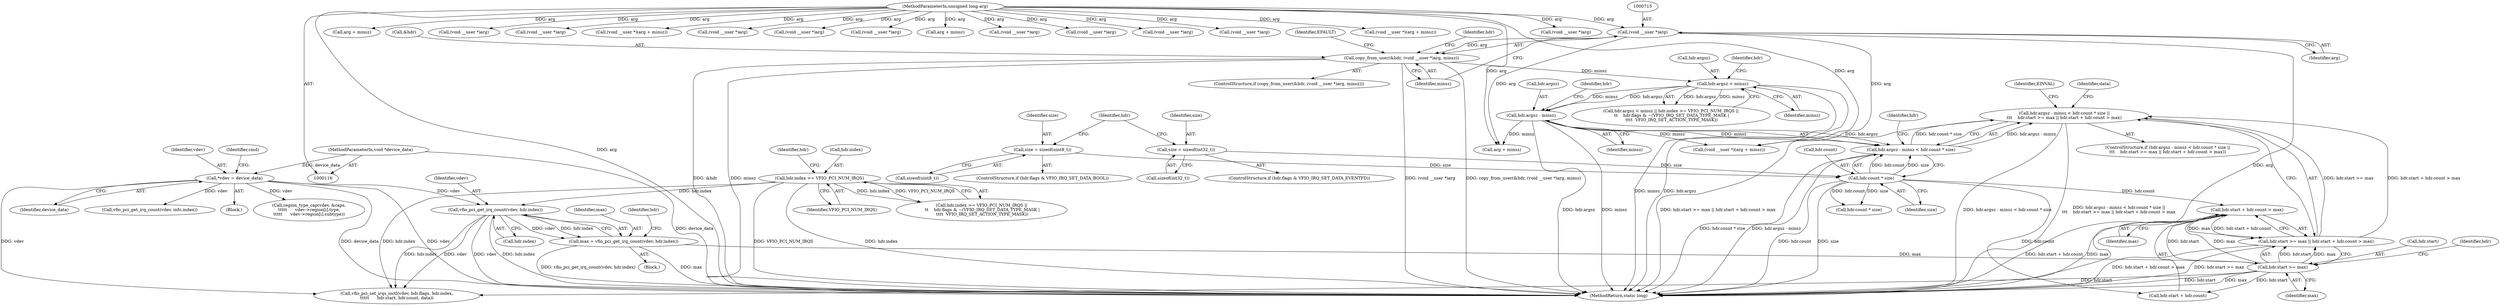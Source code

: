 digraph "1_linux_05692d7005a364add85c6e25a6c4447ce08f913a@del" {
"1000788" [label="(Call,hdr.argsz - minsz < hdr.count * size ||\n\t\t\t    hdr.start >= max || hdr.start + hdr.count > max)"];
"1000789" [label="(Call,hdr.argsz - minsz < hdr.count * size)"];
"1000790" [label="(Call,hdr.argsz - minsz)"];
"1000723" [label="(Call,hdr.argsz < minsz)"];
"1000711" [label="(Call,copy_from_user(&hdr, (void __user *)arg, minsz))"];
"1000714" [label="(Call,(void __user *)arg)"];
"1000119" [label="(MethodParameterIn,unsigned long arg)"];
"1000795" [label="(Call,hdr.count * size)"];
"1000779" [label="(Call,size = sizeof(int32_t))"];
"1000768" [label="(Call,size = sizeof(uint8_t))"];
"1000800" [label="(Call,hdr.start >= max || hdr.start + hdr.count > max)"];
"1000801" [label="(Call,hdr.start >= max)"];
"1000755" [label="(Call,max = vfio_pci_get_irq_count(vdev, hdr.index))"];
"1000757" [label="(Call,vfio_pci_get_irq_count(vdev, hdr.index))"];
"1000122" [label="(Call,*vdev = device_data)"];
"1000117" [label="(MethodParameterIn,void *device_data)"];
"1000729" [label="(Call,hdr.index >= VFIO_PCI_NUM_IRQS)"];
"1000806" [label="(Call,hdr.start + hdr.count > max)"];
"1000790" [label="(Call,hdr.argsz - minsz)"];
"1000736" [label="(Identifier,hdr)"];
"1000686" [label="(Call,(void __user *)arg)"];
"1000801" [label="(Call,hdr.start >= max)"];
"1000795" [label="(Call,hdr.count * size)"];
"1000123" [label="(Identifier,vdev)"];
"1000119" [label="(MethodParameterIn,unsigned long arg)"];
"1000124" [label="(Identifier,device_data)"];
"1000779" [label="(Call,size = sizeof(int32_t))"];
"1000725" [label="(Identifier,hdr)"];
"1000728" [label="(Call,hdr.index >= VFIO_PCI_NUM_IRQS ||\n \t\t    hdr.flags & ~(VFIO_IRQ_SET_DATA_TYPE_MASK |\n \t\t\t\t  VFIO_IRQ_SET_ACTION_TYPE_MASK))"];
"1000716" [label="(Identifier,arg)"];
"1001063" [label="(Call,(void __user *)(arg + minsz))"];
"1000756" [label="(Identifier,max)"];
"1000730" [label="(Call,hdr.index)"];
"1000787" [label="(ControlStructure,if (hdr.argsz - minsz < hdr.count * size ||\n\t\t\t    hdr.start >= max || hdr.start + hdr.count > max))"];
"1000769" [label="(Identifier,size)"];
"1000821" [label="(Call,(void __user *)(arg + minsz))"];
"1000796" [label="(Call,hdr.count)"];
"1000733" [label="(Identifier,VFIO_PCI_NUM_IRQS)"];
"1000183" [label="(Call,(void __user *)arg)"];
"1000659" [label="(Call,vfio_pci_get_irq_count(vdev, info.index))"];
"1000727" [label="(Identifier,minsz)"];
"1001220" [label="(Call,arg + minsz)"];
"1000806" [label="(Call,hdr.start + hdr.count > max)"];
"1000788" [label="(Call,hdr.argsz - minsz < hdr.count * size ||\n\t\t\t    hdr.start >= max || hdr.start + hdr.count > max)"];
"1000717" [label="(Identifier,minsz)"];
"1000120" [label="(Block,)"];
"1001047" [label="(Call,(void __user *)arg)"];
"1000755" [label="(Call,max = vfio_pci_get_irq_count(vdev, hdr.index))"];
"1000714" [label="(Call,(void __user *)arg)"];
"1000799" [label="(Identifier,size)"];
"1000768" [label="(Call,size = sizeof(uint8_t))"];
"1000797" [label="(Identifier,hdr)"];
"1000789" [label="(Call,hdr.argsz - minsz < hdr.count * size)"];
"1000819" [label="(Identifier,data)"];
"1000826" [label="(Call,hdr.count * size)"];
"1000710" [label="(ControlStructure,if (copy_from_user(&hdr, (void __user *)arg, minsz)))"];
"1000712" [label="(Call,&hdr)"];
"1000844" [label="(Call,vfio_pci_set_irqs_ioctl(vdev, hdr.flags, hdr.index,\n\t\t\t\t\t      hdr.start, hdr.count, data))"];
"1000911" [label="(Call,(void __user *)arg)"];
"1000807" [label="(Call,hdr.start + hdr.count)"];
"1000711" [label="(Call,copy_from_user(&hdr, (void __user *)arg, minsz))"];
"1000723" [label="(Call,hdr.argsz < minsz)"];
"1001218" [label="(Call,(void __user *)(arg + minsz))"];
"1000814" [label="(Identifier,max)"];
"1000589" [label="(Call,(void __user *)arg)"];
"1000809" [label="(Identifier,hdr)"];
"1000609" [label="(Call,(void __user *)arg)"];
"1000722" [label="(Call,hdr.argsz < minsz || hdr.index >= VFIO_PCI_NUM_IRQS ||\n \t\t    hdr.flags & ~(VFIO_IRQ_SET_DATA_TYPE_MASK |\n \t\t\t\t  VFIO_IRQ_SET_ACTION_TYPE_MASK))"];
"1000800" [label="(Call,hdr.start >= max || hdr.start + hdr.count > max)"];
"1000770" [label="(Call,sizeof(uint8_t))"];
"1000136" [label="(Call,(void __user *)arg)"];
"1001065" [label="(Call,arg + minsz)"];
"1000792" [label="(Identifier,hdr)"];
"1000212" [label="(Call,(void __user *)arg)"];
"1000823" [label="(Call,arg + minsz)"];
"1000780" [label="(Identifier,size)"];
"1000794" [label="(Identifier,minsz)"];
"1000805" [label="(Identifier,max)"];
"1001111" [label="(Call,(void __user *)arg)"];
"1000803" [label="(Identifier,hdr)"];
"1000488" [label="(Call,region_type_cap(vdev, &caps,\n\t\t\t\t\t      vdev->region[i].type,\n\t\t\t\t\t      vdev->region[i].subtype))"];
"1000752" [label="(Block,)"];
"1000781" [label="(Call,sizeof(int32_t))"];
"1000731" [label="(Identifier,hdr)"];
"1000128" [label="(Identifier,cmd)"];
"1000802" [label="(Call,hdr.start)"];
"1000729" [label="(Call,hdr.index >= VFIO_PCI_NUM_IRQS)"];
"1000122" [label="(Call,*vdev = device_data)"];
"1000758" [label="(Identifier,vdev)"];
"1000557" [label="(Call,(void __user *)arg)"];
"1000817" [label="(Identifier,EINVAL)"];
"1001369" [label="(MethodReturn,static long)"];
"1000759" [label="(Call,hdr.index)"];
"1000757" [label="(Call,vfio_pci_get_irq_count(vdev, hdr.index))"];
"1000762" [label="(ControlStructure,if (hdr.flags & VFIO_IRQ_SET_DATA_BOOL))"];
"1000773" [label="(ControlStructure,if (hdr.flags & VFIO_IRQ_SET_DATA_EVENTFD))"];
"1000724" [label="(Call,hdr.argsz)"];
"1000765" [label="(Identifier,hdr)"];
"1000791" [label="(Call,hdr.argsz)"];
"1000720" [label="(Identifier,EFAULT)"];
"1000117" [label="(MethodParameterIn,void *device_data)"];
"1000788" -> "1000787"  [label="AST: "];
"1000788" -> "1000789"  [label="CFG: "];
"1000788" -> "1000800"  [label="CFG: "];
"1000789" -> "1000788"  [label="AST: "];
"1000800" -> "1000788"  [label="AST: "];
"1000817" -> "1000788"  [label="CFG: "];
"1000819" -> "1000788"  [label="CFG: "];
"1000788" -> "1001369"  [label="DDG: hdr.argsz - minsz < hdr.count * size"];
"1000788" -> "1001369"  [label="DDG: hdr.argsz - minsz < hdr.count * size ||\n\t\t\t    hdr.start >= max || hdr.start + hdr.count > max"];
"1000788" -> "1001369"  [label="DDG: hdr.start >= max || hdr.start + hdr.count > max"];
"1000789" -> "1000788"  [label="DDG: hdr.argsz - minsz"];
"1000789" -> "1000788"  [label="DDG: hdr.count * size"];
"1000800" -> "1000788"  [label="DDG: hdr.start >= max"];
"1000800" -> "1000788"  [label="DDG: hdr.start + hdr.count > max"];
"1000789" -> "1000795"  [label="CFG: "];
"1000790" -> "1000789"  [label="AST: "];
"1000795" -> "1000789"  [label="AST: "];
"1000803" -> "1000789"  [label="CFG: "];
"1000789" -> "1001369"  [label="DDG: hdr.argsz - minsz"];
"1000789" -> "1001369"  [label="DDG: hdr.count * size"];
"1000790" -> "1000789"  [label="DDG: hdr.argsz"];
"1000790" -> "1000789"  [label="DDG: minsz"];
"1000795" -> "1000789"  [label="DDG: hdr.count"];
"1000795" -> "1000789"  [label="DDG: size"];
"1000790" -> "1000794"  [label="CFG: "];
"1000791" -> "1000790"  [label="AST: "];
"1000794" -> "1000790"  [label="AST: "];
"1000797" -> "1000790"  [label="CFG: "];
"1000790" -> "1001369"  [label="DDG: hdr.argsz"];
"1000790" -> "1001369"  [label="DDG: minsz"];
"1000723" -> "1000790"  [label="DDG: hdr.argsz"];
"1000723" -> "1000790"  [label="DDG: minsz"];
"1000790" -> "1000821"  [label="DDG: minsz"];
"1000790" -> "1000823"  [label="DDG: minsz"];
"1000723" -> "1000722"  [label="AST: "];
"1000723" -> "1000727"  [label="CFG: "];
"1000724" -> "1000723"  [label="AST: "];
"1000727" -> "1000723"  [label="AST: "];
"1000731" -> "1000723"  [label="CFG: "];
"1000722" -> "1000723"  [label="CFG: "];
"1000723" -> "1001369"  [label="DDG: hdr.argsz"];
"1000723" -> "1001369"  [label="DDG: minsz"];
"1000723" -> "1000722"  [label="DDG: hdr.argsz"];
"1000723" -> "1000722"  [label="DDG: minsz"];
"1000711" -> "1000723"  [label="DDG: minsz"];
"1000711" -> "1000710"  [label="AST: "];
"1000711" -> "1000717"  [label="CFG: "];
"1000712" -> "1000711"  [label="AST: "];
"1000714" -> "1000711"  [label="AST: "];
"1000717" -> "1000711"  [label="AST: "];
"1000720" -> "1000711"  [label="CFG: "];
"1000725" -> "1000711"  [label="CFG: "];
"1000711" -> "1001369"  [label="DDG: (void __user *)arg"];
"1000711" -> "1001369"  [label="DDG: copy_from_user(&hdr, (void __user *)arg, minsz)"];
"1000711" -> "1001369"  [label="DDG: &hdr"];
"1000711" -> "1001369"  [label="DDG: minsz"];
"1000714" -> "1000711"  [label="DDG: arg"];
"1000714" -> "1000716"  [label="CFG: "];
"1000715" -> "1000714"  [label="AST: "];
"1000716" -> "1000714"  [label="AST: "];
"1000717" -> "1000714"  [label="CFG: "];
"1000714" -> "1001369"  [label="DDG: arg"];
"1000119" -> "1000714"  [label="DDG: arg"];
"1000714" -> "1000821"  [label="DDG: arg"];
"1000714" -> "1000823"  [label="DDG: arg"];
"1000119" -> "1000116"  [label="AST: "];
"1000119" -> "1001369"  [label="DDG: arg"];
"1000119" -> "1000136"  [label="DDG: arg"];
"1000119" -> "1000183"  [label="DDG: arg"];
"1000119" -> "1000212"  [label="DDG: arg"];
"1000119" -> "1000557"  [label="DDG: arg"];
"1000119" -> "1000589"  [label="DDG: arg"];
"1000119" -> "1000609"  [label="DDG: arg"];
"1000119" -> "1000686"  [label="DDG: arg"];
"1000119" -> "1000821"  [label="DDG: arg"];
"1000119" -> "1000823"  [label="DDG: arg"];
"1000119" -> "1000911"  [label="DDG: arg"];
"1000119" -> "1001047"  [label="DDG: arg"];
"1000119" -> "1001063"  [label="DDG: arg"];
"1000119" -> "1001065"  [label="DDG: arg"];
"1000119" -> "1001111"  [label="DDG: arg"];
"1000119" -> "1001218"  [label="DDG: arg"];
"1000119" -> "1001220"  [label="DDG: arg"];
"1000795" -> "1000799"  [label="CFG: "];
"1000796" -> "1000795"  [label="AST: "];
"1000799" -> "1000795"  [label="AST: "];
"1000795" -> "1001369"  [label="DDG: hdr.count"];
"1000795" -> "1001369"  [label="DDG: size"];
"1000779" -> "1000795"  [label="DDG: size"];
"1000768" -> "1000795"  [label="DDG: size"];
"1000795" -> "1000806"  [label="DDG: hdr.count"];
"1000795" -> "1000807"  [label="DDG: hdr.count"];
"1000795" -> "1000826"  [label="DDG: hdr.count"];
"1000795" -> "1000826"  [label="DDG: size"];
"1000779" -> "1000773"  [label="AST: "];
"1000779" -> "1000781"  [label="CFG: "];
"1000780" -> "1000779"  [label="AST: "];
"1000781" -> "1000779"  [label="AST: "];
"1000792" -> "1000779"  [label="CFG: "];
"1000768" -> "1000762"  [label="AST: "];
"1000768" -> "1000770"  [label="CFG: "];
"1000769" -> "1000768"  [label="AST: "];
"1000770" -> "1000768"  [label="AST: "];
"1000792" -> "1000768"  [label="CFG: "];
"1000800" -> "1000801"  [label="CFG: "];
"1000800" -> "1000806"  [label="CFG: "];
"1000801" -> "1000800"  [label="AST: "];
"1000806" -> "1000800"  [label="AST: "];
"1000800" -> "1001369"  [label="DDG: hdr.start + hdr.count > max"];
"1000800" -> "1001369"  [label="DDG: hdr.start >= max"];
"1000801" -> "1000800"  [label="DDG: hdr.start"];
"1000801" -> "1000800"  [label="DDG: max"];
"1000806" -> "1000800"  [label="DDG: hdr.start + hdr.count"];
"1000806" -> "1000800"  [label="DDG: max"];
"1000801" -> "1000805"  [label="CFG: "];
"1000802" -> "1000801"  [label="AST: "];
"1000805" -> "1000801"  [label="AST: "];
"1000809" -> "1000801"  [label="CFG: "];
"1000801" -> "1001369"  [label="DDG: max"];
"1000801" -> "1001369"  [label="DDG: hdr.start"];
"1000755" -> "1000801"  [label="DDG: max"];
"1000801" -> "1000806"  [label="DDG: hdr.start"];
"1000801" -> "1000806"  [label="DDG: max"];
"1000801" -> "1000807"  [label="DDG: hdr.start"];
"1000801" -> "1000844"  [label="DDG: hdr.start"];
"1000755" -> "1000752"  [label="AST: "];
"1000755" -> "1000757"  [label="CFG: "];
"1000756" -> "1000755"  [label="AST: "];
"1000757" -> "1000755"  [label="AST: "];
"1000765" -> "1000755"  [label="CFG: "];
"1000755" -> "1001369"  [label="DDG: vfio_pci_get_irq_count(vdev, hdr.index)"];
"1000755" -> "1001369"  [label="DDG: max"];
"1000757" -> "1000755"  [label="DDG: vdev"];
"1000757" -> "1000755"  [label="DDG: hdr.index"];
"1000757" -> "1000759"  [label="CFG: "];
"1000758" -> "1000757"  [label="AST: "];
"1000759" -> "1000757"  [label="AST: "];
"1000757" -> "1001369"  [label="DDG: vdev"];
"1000757" -> "1001369"  [label="DDG: hdr.index"];
"1000122" -> "1000757"  [label="DDG: vdev"];
"1000729" -> "1000757"  [label="DDG: hdr.index"];
"1000757" -> "1000844"  [label="DDG: vdev"];
"1000757" -> "1000844"  [label="DDG: hdr.index"];
"1000122" -> "1000120"  [label="AST: "];
"1000122" -> "1000124"  [label="CFG: "];
"1000123" -> "1000122"  [label="AST: "];
"1000124" -> "1000122"  [label="AST: "];
"1000128" -> "1000122"  [label="CFG: "];
"1000122" -> "1001369"  [label="DDG: vdev"];
"1000122" -> "1001369"  [label="DDG: device_data"];
"1000117" -> "1000122"  [label="DDG: device_data"];
"1000122" -> "1000488"  [label="DDG: vdev"];
"1000122" -> "1000659"  [label="DDG: vdev"];
"1000122" -> "1000844"  [label="DDG: vdev"];
"1000117" -> "1000116"  [label="AST: "];
"1000117" -> "1001369"  [label="DDG: device_data"];
"1000729" -> "1000728"  [label="AST: "];
"1000729" -> "1000733"  [label="CFG: "];
"1000730" -> "1000729"  [label="AST: "];
"1000733" -> "1000729"  [label="AST: "];
"1000736" -> "1000729"  [label="CFG: "];
"1000728" -> "1000729"  [label="CFG: "];
"1000729" -> "1001369"  [label="DDG: hdr.index"];
"1000729" -> "1001369"  [label="DDG: VFIO_PCI_NUM_IRQS"];
"1000729" -> "1000728"  [label="DDG: hdr.index"];
"1000729" -> "1000728"  [label="DDG: VFIO_PCI_NUM_IRQS"];
"1000729" -> "1000844"  [label="DDG: hdr.index"];
"1000806" -> "1000814"  [label="CFG: "];
"1000807" -> "1000806"  [label="AST: "];
"1000814" -> "1000806"  [label="AST: "];
"1000806" -> "1001369"  [label="DDG: hdr.start + hdr.count"];
"1000806" -> "1001369"  [label="DDG: max"];
}
